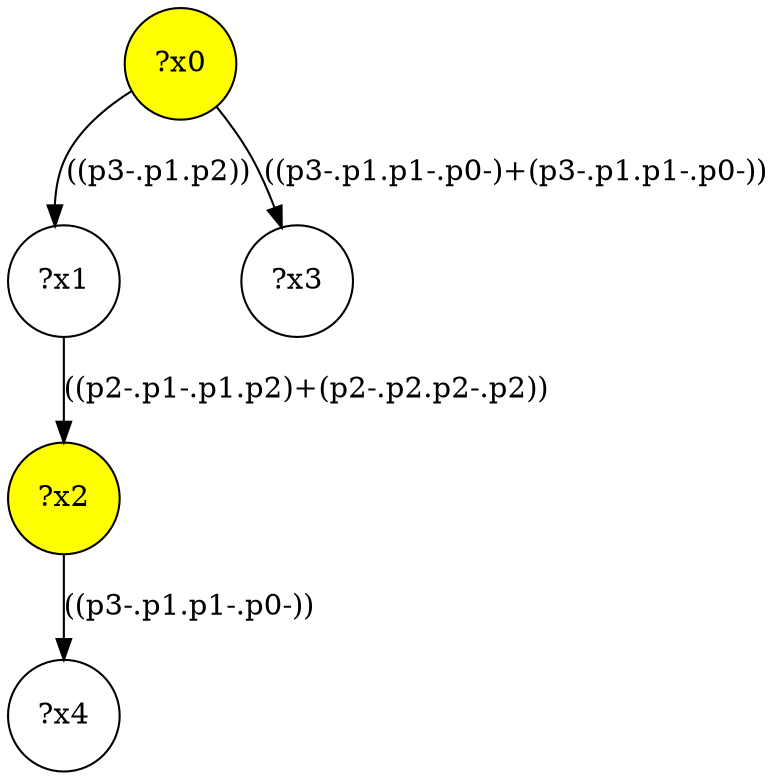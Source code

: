 digraph g {
	x0 [fillcolor="yellow", style="filled," shape=circle, label="?x0"];
	x2 [fillcolor="yellow", style="filled," shape=circle, label="?x2"];
	x1 [shape=circle, label="?x1"];
	x0 -> x1 [label="((p3-.p1.p2))"];
	x1 -> x2 [label="((p2-.p1-.p1.p2)+(p2-.p2.p2-.p2))"];
	x3 [shape=circle, label="?x3"];
	x0 -> x3 [label="((p3-.p1.p1-.p0-)+(p3-.p1.p1-.p0-))"];
	x4 [shape=circle, label="?x4"];
	x2 -> x4 [label="((p3-.p1.p1-.p0-))"];
}

